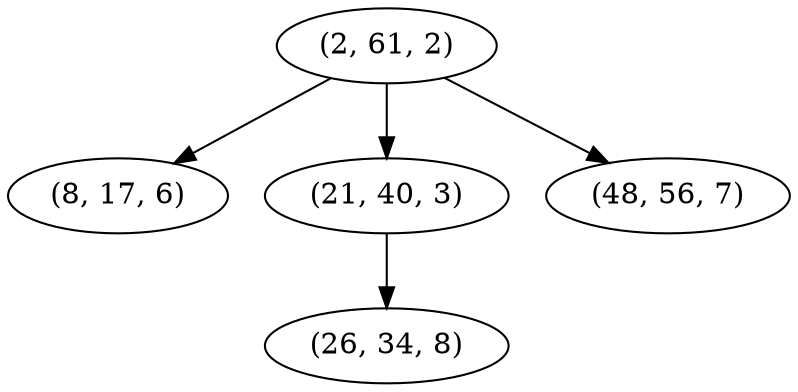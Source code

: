 digraph tree {
    "(2, 61, 2)";
    "(8, 17, 6)";
    "(21, 40, 3)";
    "(26, 34, 8)";
    "(48, 56, 7)";
    "(2, 61, 2)" -> "(8, 17, 6)";
    "(2, 61, 2)" -> "(21, 40, 3)";
    "(2, 61, 2)" -> "(48, 56, 7)";
    "(21, 40, 3)" -> "(26, 34, 8)";
}
